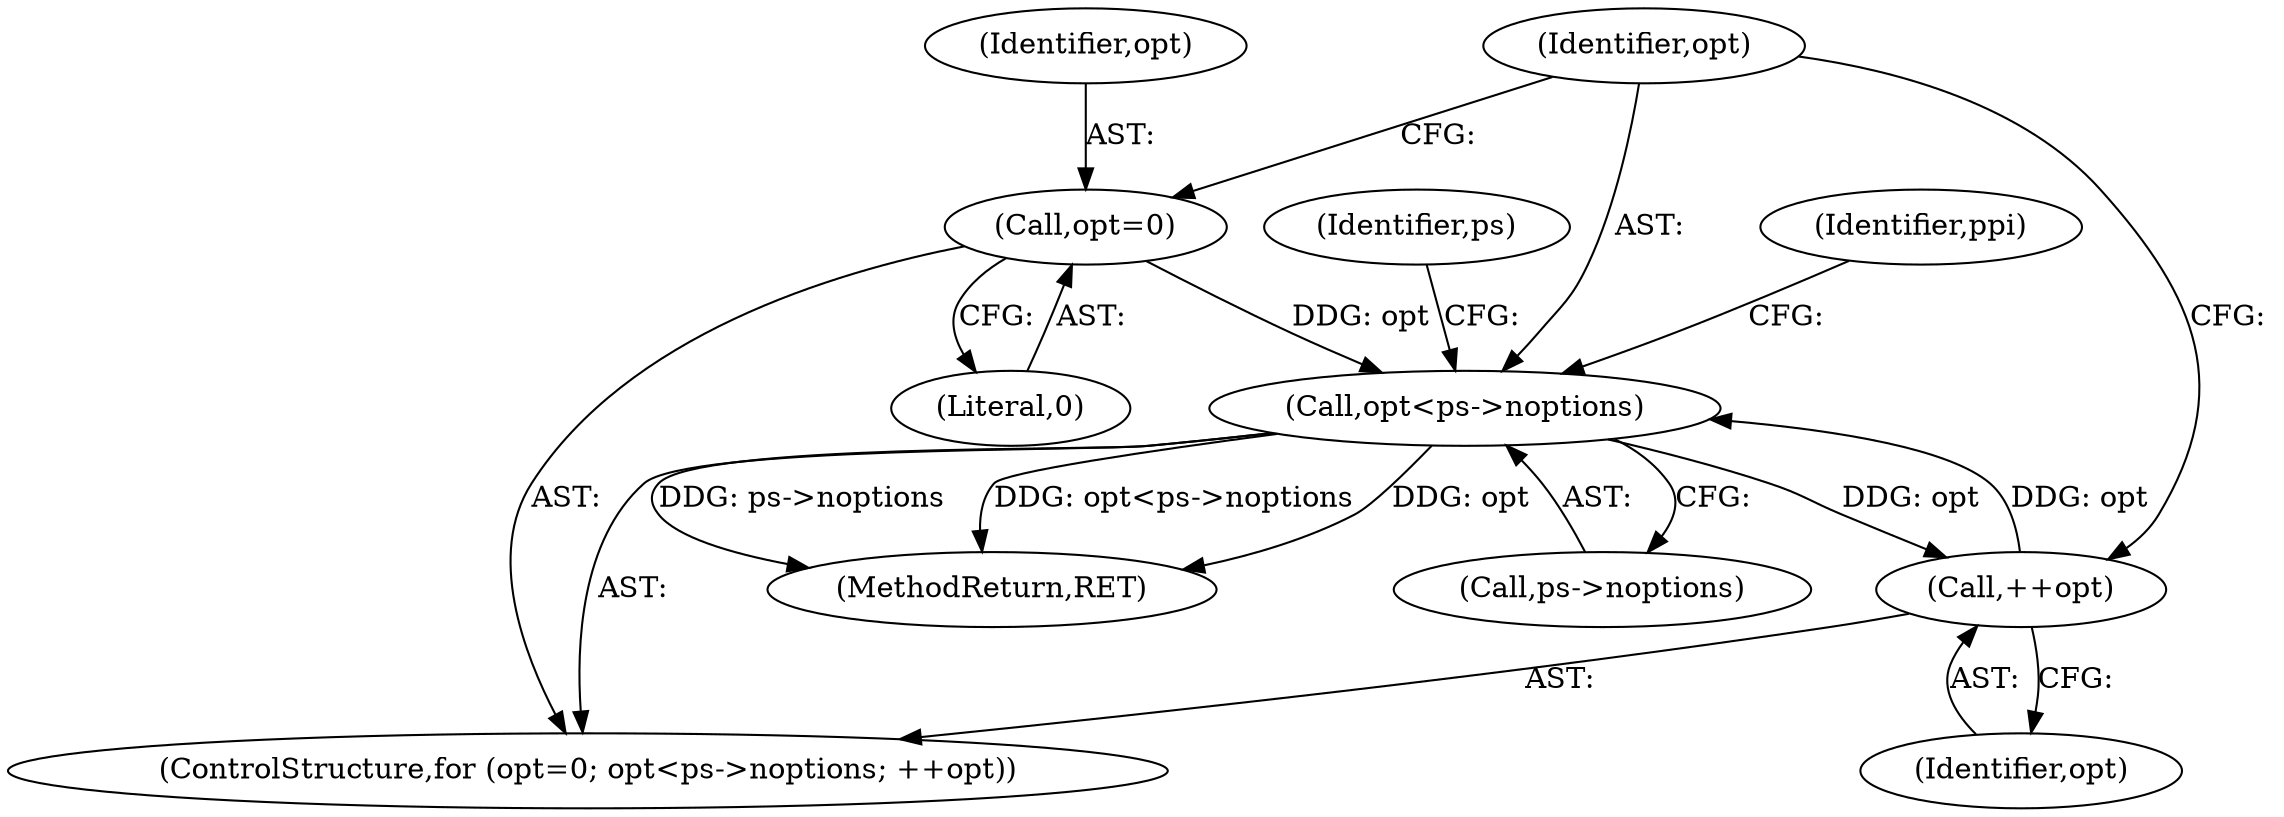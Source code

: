 digraph "0_Android_9d4853418ab2f754c2b63e091c29c5529b8b86ca_129@pointer" {
"1000188" [label="(Call,opt<ps->noptions)"];
"1000185" [label="(Call,opt=0)"];
"1000193" [label="(Call,++opt)"];
"1000188" [label="(Call,opt<ps->noptions)"];
"1000224" [label="(Identifier,ppi)"];
"1000184" [label="(ControlStructure,for (opt=0; opt<ps->noptions; ++opt))"];
"1000188" [label="(Call,opt<ps->noptions)"];
"1000193" [label="(Call,++opt)"];
"1000189" [label="(Identifier,opt)"];
"1000187" [label="(Literal,0)"];
"1000186" [label="(Identifier,opt)"];
"1000199" [label="(Identifier,ps)"];
"1000194" [label="(Identifier,opt)"];
"1000241" [label="(MethodReturn,RET)"];
"1000190" [label="(Call,ps->noptions)"];
"1000185" [label="(Call,opt=0)"];
"1000188" -> "1000184"  [label="AST: "];
"1000188" -> "1000190"  [label="CFG: "];
"1000189" -> "1000188"  [label="AST: "];
"1000190" -> "1000188"  [label="AST: "];
"1000199" -> "1000188"  [label="CFG: "];
"1000224" -> "1000188"  [label="CFG: "];
"1000188" -> "1000241"  [label="DDG: ps->noptions"];
"1000188" -> "1000241"  [label="DDG: opt<ps->noptions"];
"1000188" -> "1000241"  [label="DDG: opt"];
"1000185" -> "1000188"  [label="DDG: opt"];
"1000193" -> "1000188"  [label="DDG: opt"];
"1000188" -> "1000193"  [label="DDG: opt"];
"1000185" -> "1000184"  [label="AST: "];
"1000185" -> "1000187"  [label="CFG: "];
"1000186" -> "1000185"  [label="AST: "];
"1000187" -> "1000185"  [label="AST: "];
"1000189" -> "1000185"  [label="CFG: "];
"1000193" -> "1000184"  [label="AST: "];
"1000193" -> "1000194"  [label="CFG: "];
"1000194" -> "1000193"  [label="AST: "];
"1000189" -> "1000193"  [label="CFG: "];
}

